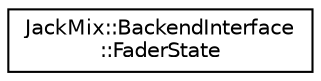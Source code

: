 digraph "类继承关系图"
{
 // LATEX_PDF_SIZE
  edge [fontname="Helvetica",fontsize="10",labelfontname="Helvetica",labelfontsize="10"];
  node [fontname="Helvetica",fontsize="10",shape=record];
  rankdir="LR";
  Node0 [label="JackMix::BackendInterface\l::FaderState",height=0.2,width=0.4,color="black", fillcolor="white", style="filled",URL="$d9/db2/struct_jack_mix_1_1_backend_interface_1_1_fader_state.html",tooltip="State of a fader (including interpolation)"];
}
